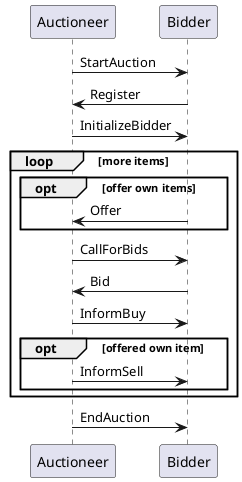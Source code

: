 @startuml

Auctioneer -> Bidder: StartAuction
Bidder -> Auctioneer: Register
Auctioneer -> Bidder: InitializeBidder

loop more items

	opt offer own items
	Bidder -> Auctioneer: Offer
	end

	Auctioneer -> Bidder: CallForBids
	Bidder -> Auctioneer: Bid
	Auctioneer -> Bidder: InformBuy

	opt offered own item
	Auctioneer -> Bidder: InformSell
	end
end

Auctioneer -> Bidder: EndAuction

@enduml
